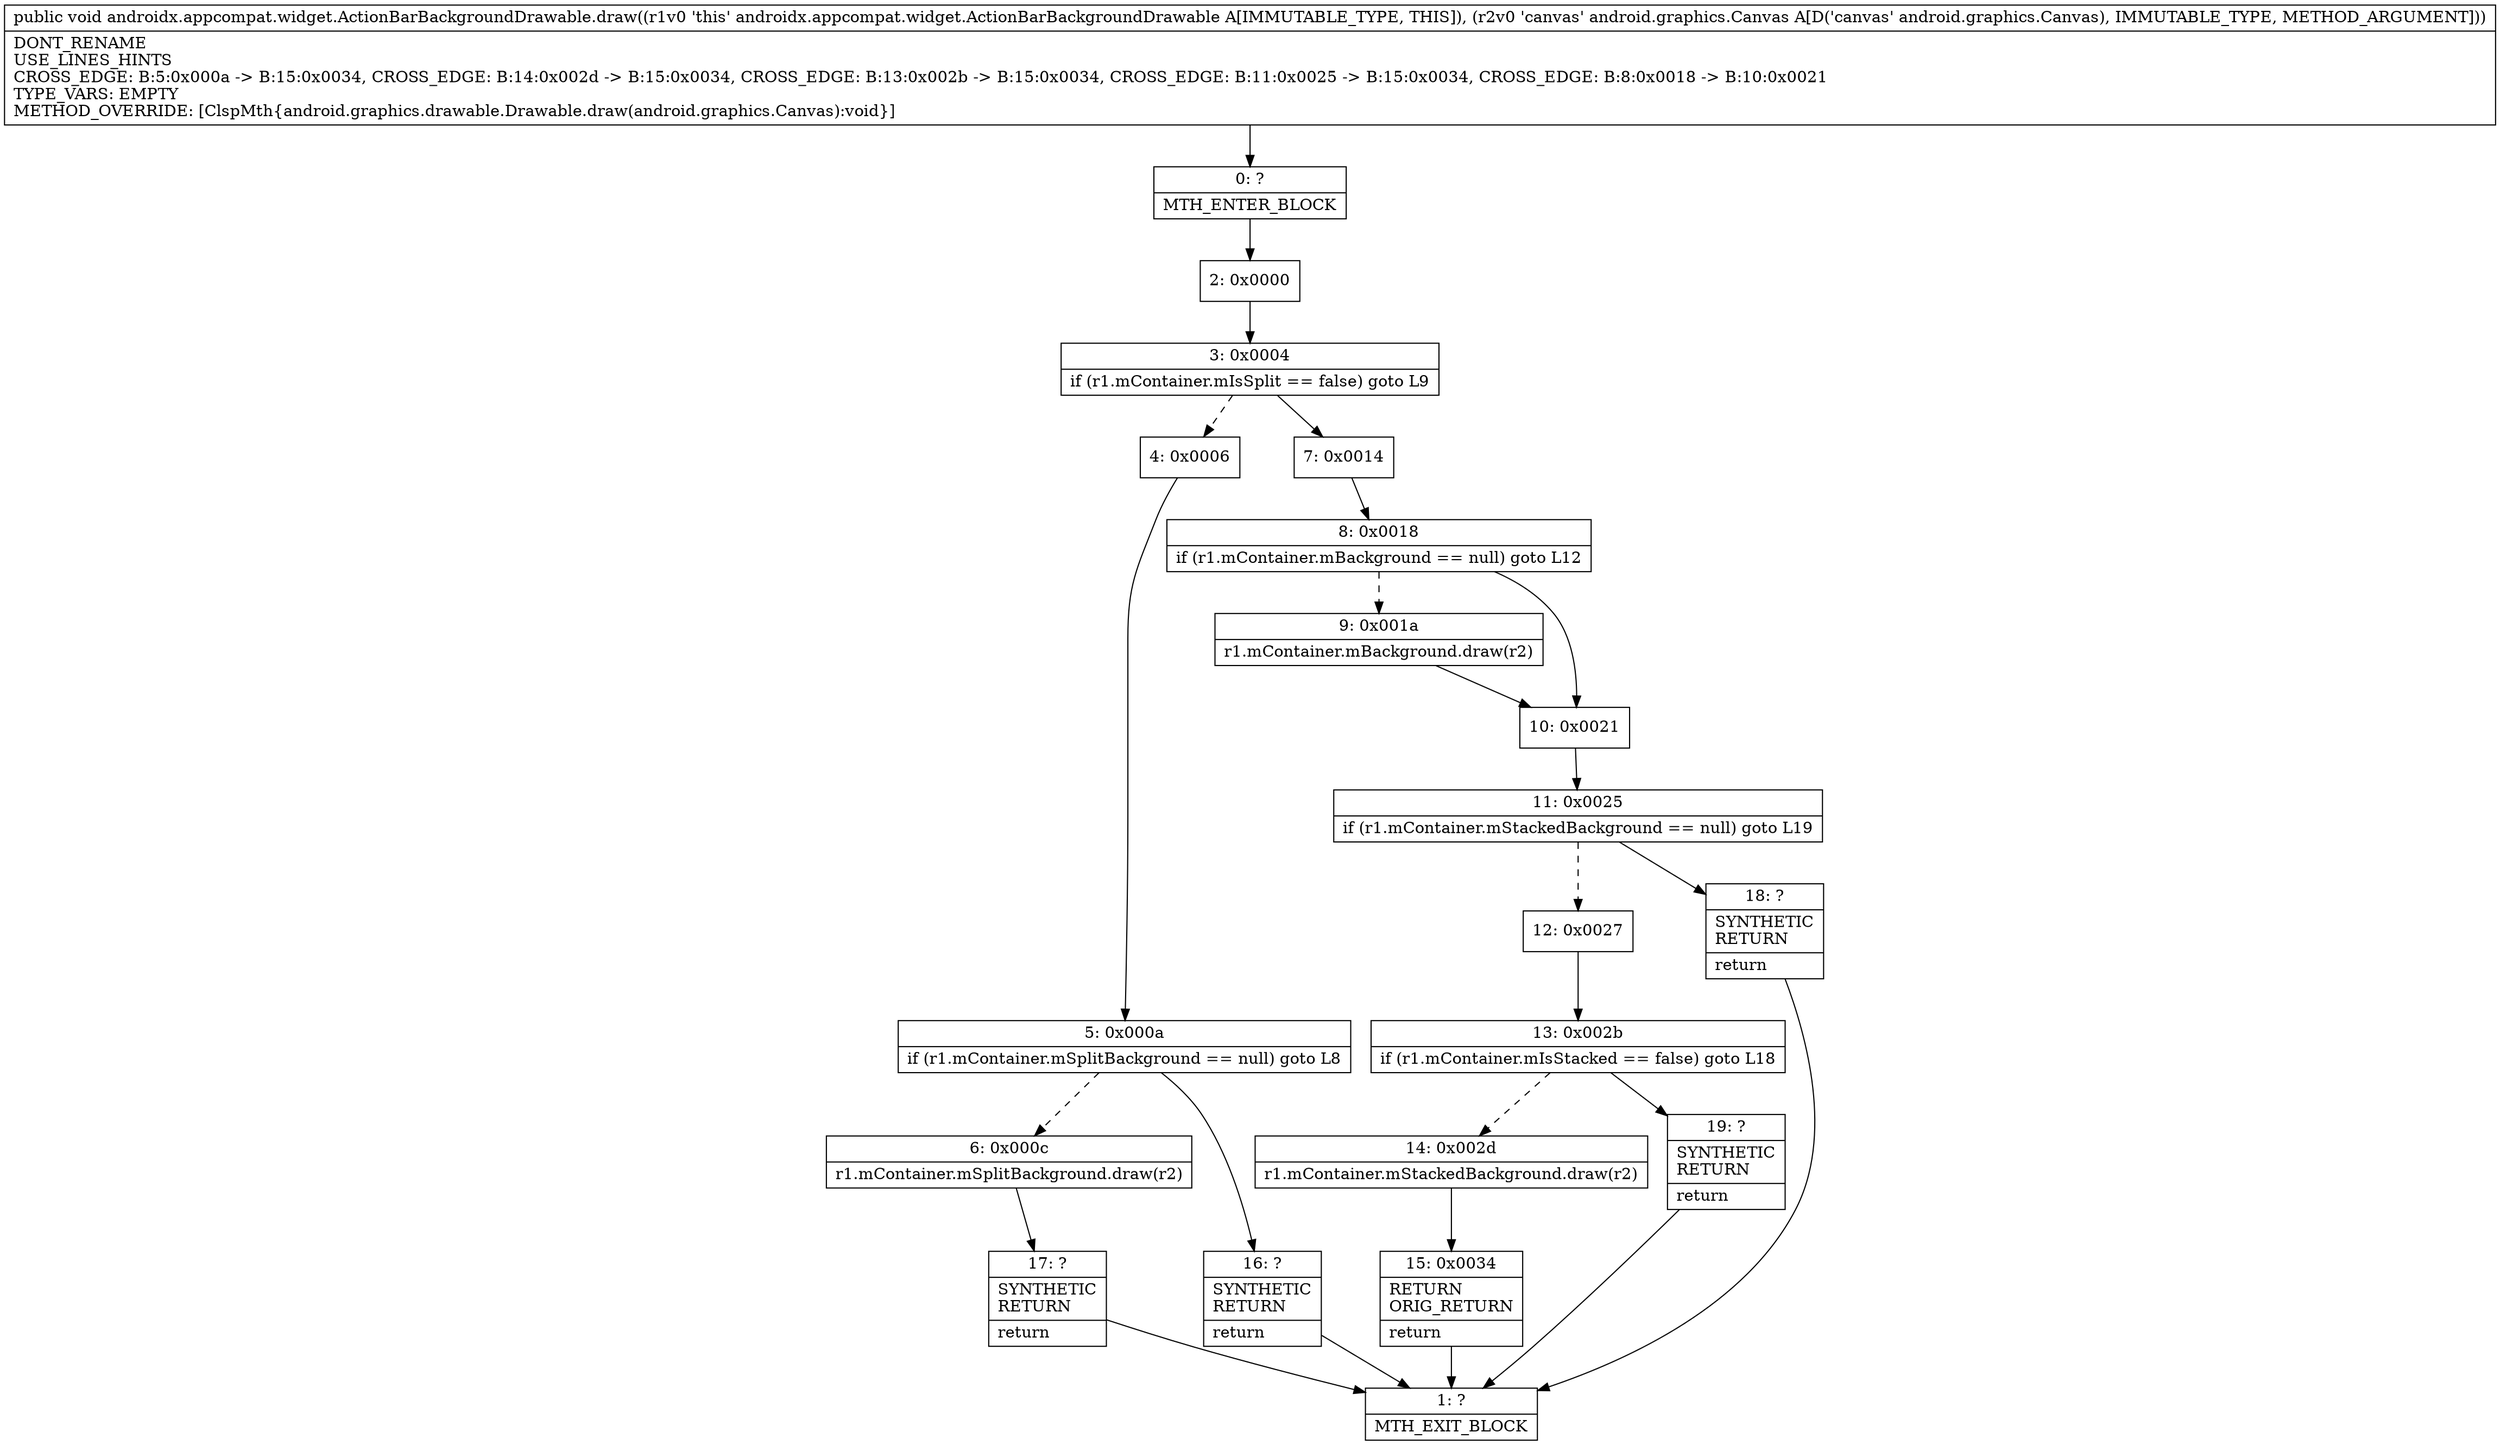 digraph "CFG forandroidx.appcompat.widget.ActionBarBackgroundDrawable.draw(Landroid\/graphics\/Canvas;)V" {
Node_0 [shape=record,label="{0\:\ ?|MTH_ENTER_BLOCK\l}"];
Node_2 [shape=record,label="{2\:\ 0x0000}"];
Node_3 [shape=record,label="{3\:\ 0x0004|if (r1.mContainer.mIsSplit == false) goto L9\l}"];
Node_4 [shape=record,label="{4\:\ 0x0006}"];
Node_5 [shape=record,label="{5\:\ 0x000a|if (r1.mContainer.mSplitBackground == null) goto L8\l}"];
Node_6 [shape=record,label="{6\:\ 0x000c|r1.mContainer.mSplitBackground.draw(r2)\l}"];
Node_17 [shape=record,label="{17\:\ ?|SYNTHETIC\lRETURN\l|return\l}"];
Node_1 [shape=record,label="{1\:\ ?|MTH_EXIT_BLOCK\l}"];
Node_16 [shape=record,label="{16\:\ ?|SYNTHETIC\lRETURN\l|return\l}"];
Node_7 [shape=record,label="{7\:\ 0x0014}"];
Node_8 [shape=record,label="{8\:\ 0x0018|if (r1.mContainer.mBackground == null) goto L12\l}"];
Node_9 [shape=record,label="{9\:\ 0x001a|r1.mContainer.mBackground.draw(r2)\l}"];
Node_10 [shape=record,label="{10\:\ 0x0021}"];
Node_11 [shape=record,label="{11\:\ 0x0025|if (r1.mContainer.mStackedBackground == null) goto L19\l}"];
Node_12 [shape=record,label="{12\:\ 0x0027}"];
Node_13 [shape=record,label="{13\:\ 0x002b|if (r1.mContainer.mIsStacked == false) goto L18\l}"];
Node_14 [shape=record,label="{14\:\ 0x002d|r1.mContainer.mStackedBackground.draw(r2)\l}"];
Node_15 [shape=record,label="{15\:\ 0x0034|RETURN\lORIG_RETURN\l|return\l}"];
Node_19 [shape=record,label="{19\:\ ?|SYNTHETIC\lRETURN\l|return\l}"];
Node_18 [shape=record,label="{18\:\ ?|SYNTHETIC\lRETURN\l|return\l}"];
MethodNode[shape=record,label="{public void androidx.appcompat.widget.ActionBarBackgroundDrawable.draw((r1v0 'this' androidx.appcompat.widget.ActionBarBackgroundDrawable A[IMMUTABLE_TYPE, THIS]), (r2v0 'canvas' android.graphics.Canvas A[D('canvas' android.graphics.Canvas), IMMUTABLE_TYPE, METHOD_ARGUMENT]))  | DONT_RENAME\lUSE_LINES_HINTS\lCROSS_EDGE: B:5:0x000a \-\> B:15:0x0034, CROSS_EDGE: B:14:0x002d \-\> B:15:0x0034, CROSS_EDGE: B:13:0x002b \-\> B:15:0x0034, CROSS_EDGE: B:11:0x0025 \-\> B:15:0x0034, CROSS_EDGE: B:8:0x0018 \-\> B:10:0x0021\lTYPE_VARS: EMPTY\lMETHOD_OVERRIDE: [ClspMth\{android.graphics.drawable.Drawable.draw(android.graphics.Canvas):void\}]\l}"];
MethodNode -> Node_0;Node_0 -> Node_2;
Node_2 -> Node_3;
Node_3 -> Node_4[style=dashed];
Node_3 -> Node_7;
Node_4 -> Node_5;
Node_5 -> Node_6[style=dashed];
Node_5 -> Node_16;
Node_6 -> Node_17;
Node_17 -> Node_1;
Node_16 -> Node_1;
Node_7 -> Node_8;
Node_8 -> Node_9[style=dashed];
Node_8 -> Node_10;
Node_9 -> Node_10;
Node_10 -> Node_11;
Node_11 -> Node_12[style=dashed];
Node_11 -> Node_18;
Node_12 -> Node_13;
Node_13 -> Node_14[style=dashed];
Node_13 -> Node_19;
Node_14 -> Node_15;
Node_15 -> Node_1;
Node_19 -> Node_1;
Node_18 -> Node_1;
}

